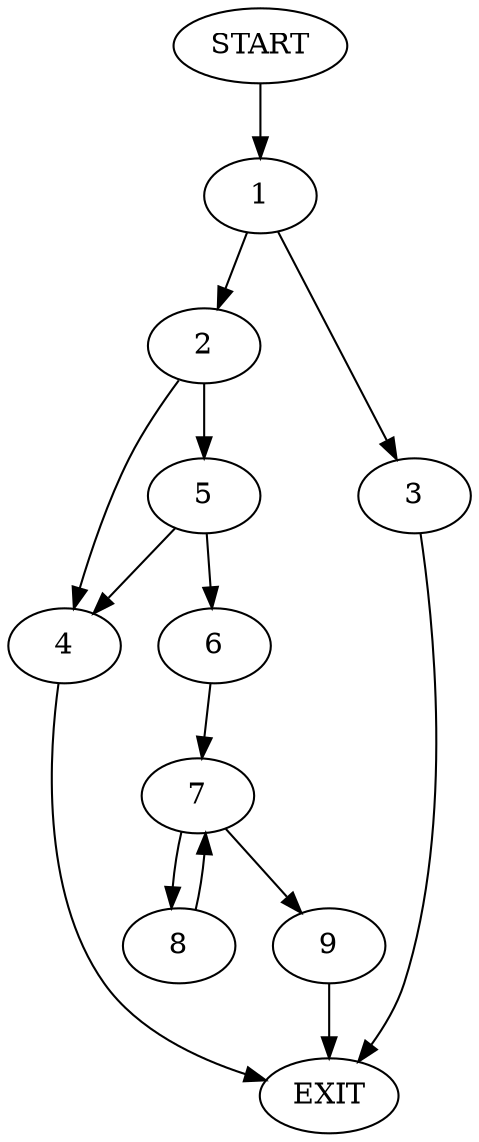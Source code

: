 digraph {
0 [label="START"]
10 [label="EXIT"]
0 -> 1
1 -> 2
1 -> 3
3 -> 10
2 -> 4
2 -> 5
4 -> 10
5 -> 4
5 -> 6
6 -> 7
7 -> 8
7 -> 9
8 -> 7
9 -> 10
}
